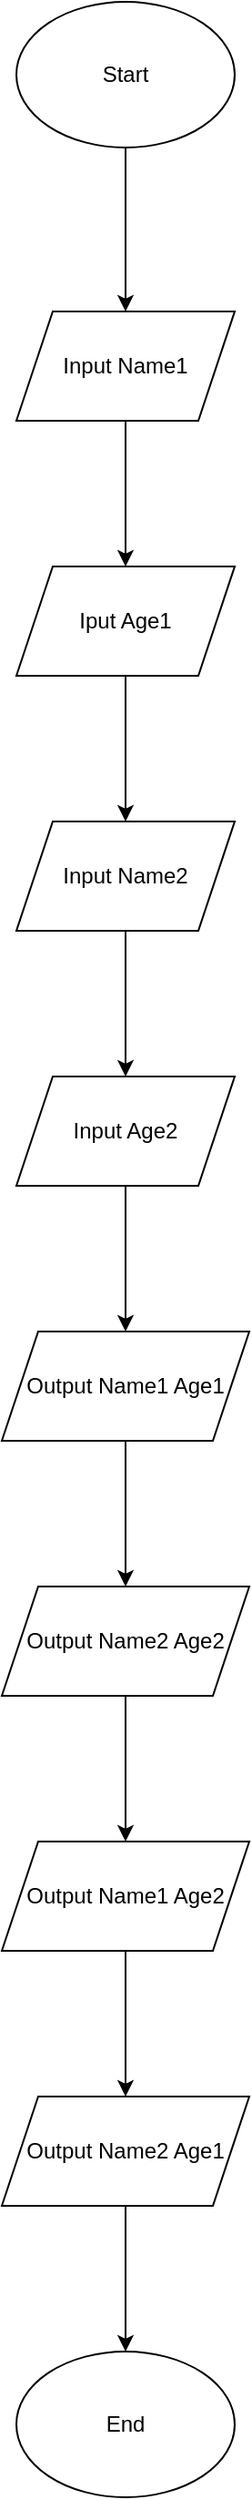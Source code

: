 <mxfile version="25.0.3">
  <diagram name="หน้า-1" id="O2WIiRROs_pupzjysDH9">
    <mxGraphModel dx="1050" dy="530" grid="1" gridSize="10" guides="1" tooltips="1" connect="1" arrows="1" fold="1" page="1" pageScale="1" pageWidth="827" pageHeight="1169" math="0" shadow="0">
      <root>
        <mxCell id="0" />
        <mxCell id="1" parent="0" />
        <mxCell id="2Gvh3d8atpznEu2oOPa7-4" value="" style="edgeStyle=orthogonalEdgeStyle;rounded=0;orthogonalLoop=1;jettySize=auto;html=1;" edge="1" parent="1" source="2Gvh3d8atpznEu2oOPa7-1" target="2Gvh3d8atpznEu2oOPa7-3">
          <mxGeometry relative="1" as="geometry" />
        </mxCell>
        <mxCell id="2Gvh3d8atpznEu2oOPa7-1" value="Start" style="ellipse;whiteSpace=wrap;html=1;" vertex="1" parent="1">
          <mxGeometry x="354" y="10" width="120" height="80" as="geometry" />
        </mxCell>
        <mxCell id="2Gvh3d8atpznEu2oOPa7-6" value="" style="edgeStyle=orthogonalEdgeStyle;rounded=0;orthogonalLoop=1;jettySize=auto;html=1;" edge="1" parent="1" source="2Gvh3d8atpznEu2oOPa7-3" target="2Gvh3d8atpznEu2oOPa7-5">
          <mxGeometry relative="1" as="geometry" />
        </mxCell>
        <mxCell id="2Gvh3d8atpznEu2oOPa7-3" value="Input Name1" style="shape=parallelogram;perimeter=parallelogramPerimeter;whiteSpace=wrap;html=1;fixedSize=1;" vertex="1" parent="1">
          <mxGeometry x="354" y="180" width="120" height="60" as="geometry" />
        </mxCell>
        <mxCell id="2Gvh3d8atpznEu2oOPa7-8" value="" style="edgeStyle=orthogonalEdgeStyle;rounded=0;orthogonalLoop=1;jettySize=auto;html=1;" edge="1" parent="1" source="2Gvh3d8atpznEu2oOPa7-5" target="2Gvh3d8atpznEu2oOPa7-7">
          <mxGeometry relative="1" as="geometry" />
        </mxCell>
        <mxCell id="2Gvh3d8atpznEu2oOPa7-5" value="Iput Age1" style="shape=parallelogram;perimeter=parallelogramPerimeter;whiteSpace=wrap;html=1;fixedSize=1;" vertex="1" parent="1">
          <mxGeometry x="354" y="320" width="120" height="60" as="geometry" />
        </mxCell>
        <mxCell id="2Gvh3d8atpznEu2oOPa7-10" value="" style="edgeStyle=orthogonalEdgeStyle;rounded=0;orthogonalLoop=1;jettySize=auto;html=1;" edge="1" parent="1" source="2Gvh3d8atpznEu2oOPa7-7" target="2Gvh3d8atpznEu2oOPa7-9">
          <mxGeometry relative="1" as="geometry" />
        </mxCell>
        <mxCell id="2Gvh3d8atpznEu2oOPa7-7" value="Input Name2" style="shape=parallelogram;perimeter=parallelogramPerimeter;whiteSpace=wrap;html=1;fixedSize=1;" vertex="1" parent="1">
          <mxGeometry x="354" y="460" width="120" height="60" as="geometry" />
        </mxCell>
        <mxCell id="2Gvh3d8atpznEu2oOPa7-12" value="" style="edgeStyle=orthogonalEdgeStyle;rounded=0;orthogonalLoop=1;jettySize=auto;html=1;" edge="1" parent="1" source="2Gvh3d8atpznEu2oOPa7-9" target="2Gvh3d8atpznEu2oOPa7-11">
          <mxGeometry relative="1" as="geometry" />
        </mxCell>
        <mxCell id="2Gvh3d8atpznEu2oOPa7-9" value="Input Age2" style="shape=parallelogram;perimeter=parallelogramPerimeter;whiteSpace=wrap;html=1;fixedSize=1;" vertex="1" parent="1">
          <mxGeometry x="354" y="600" width="120" height="60" as="geometry" />
        </mxCell>
        <mxCell id="2Gvh3d8atpznEu2oOPa7-14" value="" style="edgeStyle=orthogonalEdgeStyle;rounded=0;orthogonalLoop=1;jettySize=auto;html=1;" edge="1" parent="1" source="2Gvh3d8atpznEu2oOPa7-11" target="2Gvh3d8atpznEu2oOPa7-13">
          <mxGeometry relative="1" as="geometry" />
        </mxCell>
        <mxCell id="2Gvh3d8atpznEu2oOPa7-11" value="Output Name1 Age1" style="shape=parallelogram;perimeter=parallelogramPerimeter;whiteSpace=wrap;html=1;fixedSize=1;" vertex="1" parent="1">
          <mxGeometry x="346" y="740" width="136" height="60" as="geometry" />
        </mxCell>
        <mxCell id="2Gvh3d8atpznEu2oOPa7-16" value="" style="edgeStyle=orthogonalEdgeStyle;rounded=0;orthogonalLoop=1;jettySize=auto;html=1;" edge="1" parent="1" source="2Gvh3d8atpznEu2oOPa7-13" target="2Gvh3d8atpznEu2oOPa7-15">
          <mxGeometry relative="1" as="geometry" />
        </mxCell>
        <mxCell id="2Gvh3d8atpznEu2oOPa7-13" value="Output Name2 Age2" style="shape=parallelogram;perimeter=parallelogramPerimeter;whiteSpace=wrap;html=1;fixedSize=1;" vertex="1" parent="1">
          <mxGeometry x="346" y="880" width="136" height="60" as="geometry" />
        </mxCell>
        <mxCell id="2Gvh3d8atpznEu2oOPa7-18" value="" style="edgeStyle=orthogonalEdgeStyle;rounded=0;orthogonalLoop=1;jettySize=auto;html=1;" edge="1" parent="1" source="2Gvh3d8atpznEu2oOPa7-15" target="2Gvh3d8atpznEu2oOPa7-17">
          <mxGeometry relative="1" as="geometry" />
        </mxCell>
        <mxCell id="2Gvh3d8atpznEu2oOPa7-15" value="Output Name1 Age2" style="shape=parallelogram;perimeter=parallelogramPerimeter;whiteSpace=wrap;html=1;fixedSize=1;" vertex="1" parent="1">
          <mxGeometry x="346" y="1020" width="136" height="60" as="geometry" />
        </mxCell>
        <mxCell id="2Gvh3d8atpznEu2oOPa7-20" value="" style="edgeStyle=orthogonalEdgeStyle;rounded=0;orthogonalLoop=1;jettySize=auto;html=1;" edge="1" parent="1" source="2Gvh3d8atpznEu2oOPa7-17" target="2Gvh3d8atpznEu2oOPa7-19">
          <mxGeometry relative="1" as="geometry" />
        </mxCell>
        <mxCell id="2Gvh3d8atpznEu2oOPa7-17" value="Output Name2 Age1" style="shape=parallelogram;perimeter=parallelogramPerimeter;whiteSpace=wrap;html=1;fixedSize=1;" vertex="1" parent="1">
          <mxGeometry x="346" y="1160" width="136" height="60" as="geometry" />
        </mxCell>
        <mxCell id="2Gvh3d8atpznEu2oOPa7-19" value="End" style="ellipse;whiteSpace=wrap;html=1;" vertex="1" parent="1">
          <mxGeometry x="354" y="1300" width="120" height="80" as="geometry" />
        </mxCell>
      </root>
    </mxGraphModel>
  </diagram>
</mxfile>
